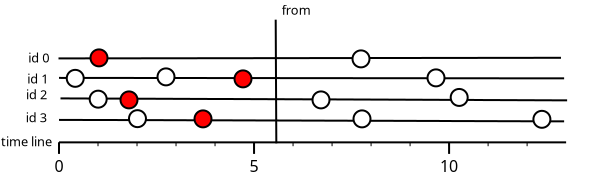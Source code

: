 <?xml version="1.0" encoding="UTF-8"?>
<dia:diagram xmlns:dia="http://www.lysator.liu.se/~alla/dia/">
  <dia:layer name="Фон" visible="true" active="true">
    <dia:group>
      <dia:object type="Standard - Text" version="1" id="O0">
        <dia:attribute name="obj_pos">
          <dia:point val="1.725,9.197"/>
        </dia:attribute>
        <dia:attribute name="obj_bb">
          <dia:rectangle val="1.725,8.557;4.152,9.329"/>
        </dia:attribute>
        <dia:attribute name="text">
          <dia:composite type="text">
            <dia:attribute name="string">
              <dia:string>#time line#</dia:string>
            </dia:attribute>
            <dia:attribute name="font">
              <dia:font family="sans" style="0" name="Helvetica"/>
            </dia:attribute>
            <dia:attribute name="height">
              <dia:real val="0.8"/>
            </dia:attribute>
            <dia:attribute name="pos">
              <dia:point val="1.725,9.197"/>
            </dia:attribute>
            <dia:attribute name="color">
              <dia:color val="#000000"/>
            </dia:attribute>
            <dia:attribute name="alignment">
              <dia:enum val="0"/>
            </dia:attribute>
          </dia:composite>
        </dia:attribute>
        <dia:attribute name="valign">
          <dia:enum val="3"/>
        </dia:attribute>
      </dia:object>
      <dia:object type="chronogram - reference" version="0" id="O1">
        <dia:attribute name="obj_pos">
          <dia:point val="4.625,9.003"/>
        </dia:attribute>
        <dia:attribute name="obj_bb">
          <dia:rectangle val="3.493,8.953;31.114,10.63"/>
        </dia:attribute>
        <dia:attribute name="meta">
          <dia:composite type="dict"/>
        </dia:attribute>
        <dia:attribute name="elem_corner">
          <dia:point val="4.625,9.003"/>
        </dia:attribute>
        <dia:attribute name="elem_width">
          <dia:real val="25.356"/>
        </dia:attribute>
        <dia:attribute name="elem_height">
          <dia:real val="0.577"/>
        </dia:attribute>
        <dia:attribute name="start_time">
          <dia:real val="0"/>
        </dia:attribute>
        <dia:attribute name="end_time">
          <dia:real val="13"/>
        </dia:attribute>
        <dia:attribute name="time_step">
          <dia:real val="5"/>
        </dia:attribute>
        <dia:attribute name="time_lstep">
          <dia:real val="1"/>
        </dia:attribute>
        <dia:attribute name="color">
          <dia:color val="#000000"/>
        </dia:attribute>
        <dia:attribute name="main_lwidth">
          <dia:real val="0.1"/>
        </dia:attribute>
        <dia:attribute name="light_lwidth">
          <dia:real val="0.05"/>
        </dia:attribute>
        <dia:attribute name="font">
          <dia:font family="sans" style="0" name="Helvetica"/>
        </dia:attribute>
        <dia:attribute name="font_size">
          <dia:real val="1"/>
        </dia:attribute>
        <dia:attribute name="font_color">
          <dia:color val="#000000"/>
        </dia:attribute>
      </dia:object>
      <dia:object type="Standard - Line" version="0" id="O2">
        <dia:attribute name="obj_pos">
          <dia:point val="4.625,7.88"/>
        </dia:attribute>
        <dia:attribute name="obj_bb">
          <dia:rectangle val="4.575,7.829;29.931,8.003"/>
        </dia:attribute>
        <dia:attribute name="conn_endpoints">
          <dia:point val="4.625,7.88"/>
          <dia:point val="29.881,7.953"/>
        </dia:attribute>
        <dia:attribute name="numcp">
          <dia:int val="1"/>
        </dia:attribute>
        <dia:attribute name="line_width">
          <dia:real val="0.1"/>
        </dia:attribute>
      </dia:object>
      <dia:object type="Standard - Line" version="0" id="O3">
        <dia:attribute name="obj_pos">
          <dia:point val="4.7,6.805"/>
        </dia:attribute>
        <dia:attribute name="obj_bb">
          <dia:rectangle val="4.65,6.754;30.081,6.953"/>
        </dia:attribute>
        <dia:attribute name="conn_endpoints">
          <dia:point val="4.7,6.805"/>
          <dia:point val="30.031,6.903"/>
        </dia:attribute>
        <dia:attribute name="numcp">
          <dia:int val="1"/>
        </dia:attribute>
        <dia:attribute name="line_width">
          <dia:real val="0.1"/>
        </dia:attribute>
      </dia:object>
      <dia:object type="Standard - Line" version="0" id="O4">
        <dia:attribute name="obj_pos">
          <dia:point val="4.625,5.78"/>
        </dia:attribute>
        <dia:attribute name="obj_bb">
          <dia:rectangle val="4.575,5.73;29.931,5.853"/>
        </dia:attribute>
        <dia:attribute name="conn_endpoints">
          <dia:point val="4.625,5.78"/>
          <dia:point val="29.881,5.803"/>
        </dia:attribute>
        <dia:attribute name="numcp">
          <dia:int val="1"/>
        </dia:attribute>
        <dia:attribute name="line_width">
          <dia:real val="0.1"/>
        </dia:attribute>
      </dia:object>
      <dia:object type="Standard - Line" version="0" id="O5">
        <dia:attribute name="obj_pos">
          <dia:point val="4.6,4.805"/>
        </dia:attribute>
        <dia:attribute name="obj_bb">
          <dia:rectangle val="4.55,4.724;29.774,4.855"/>
        </dia:attribute>
        <dia:attribute name="conn_endpoints">
          <dia:point val="4.6,4.805"/>
          <dia:point val="29.724,4.775"/>
        </dia:attribute>
        <dia:attribute name="numcp">
          <dia:int val="1"/>
        </dia:attribute>
      </dia:object>
      <dia:object type="Standard - Ellipse" version="0" id="O6">
        <dia:attribute name="obj_pos">
          <dia:point val="6.2,4.354"/>
        </dia:attribute>
        <dia:attribute name="obj_bb">
          <dia:rectangle val="6.15,4.304;7.1,5.255"/>
        </dia:attribute>
        <dia:attribute name="elem_corner">
          <dia:point val="6.2,4.354"/>
        </dia:attribute>
        <dia:attribute name="elem_width">
          <dia:real val="0.85"/>
        </dia:attribute>
        <dia:attribute name="elem_height">
          <dia:real val="0.85"/>
        </dia:attribute>
        <dia:attribute name="border_width">
          <dia:real val="0.1"/>
        </dia:attribute>
        <dia:attribute name="inner_color">
          <dia:color val="#ff0000"/>
        </dia:attribute>
        <dia:attribute name="aspect">
          <dia:enum val="2"/>
        </dia:attribute>
      </dia:object>
      <dia:object type="Standard - Ellipse" version="0" id="O7">
        <dia:attribute name="obj_pos">
          <dia:point val="7.7,6.455"/>
        </dia:attribute>
        <dia:attribute name="obj_bb">
          <dia:rectangle val="7.65,6.404;8.6,7.354"/>
        </dia:attribute>
        <dia:attribute name="elem_corner">
          <dia:point val="7.7,6.455"/>
        </dia:attribute>
        <dia:attribute name="elem_width">
          <dia:real val="0.85"/>
        </dia:attribute>
        <dia:attribute name="elem_height">
          <dia:real val="0.85"/>
        </dia:attribute>
        <dia:attribute name="border_width">
          <dia:real val="0.1"/>
        </dia:attribute>
        <dia:attribute name="inner_color">
          <dia:color val="#ff0000"/>
        </dia:attribute>
        <dia:attribute name="aspect">
          <dia:enum val="2"/>
        </dia:attribute>
      </dia:object>
      <dia:object type="Standard - Ellipse" version="0" id="O8">
        <dia:attribute name="obj_pos">
          <dia:point val="9.55,5.304"/>
        </dia:attribute>
        <dia:attribute name="obj_bb">
          <dia:rectangle val="9.5,5.255;10.45,6.205"/>
        </dia:attribute>
        <dia:attribute name="elem_corner">
          <dia:point val="9.55,5.304"/>
        </dia:attribute>
        <dia:attribute name="elem_width">
          <dia:real val="0.85"/>
        </dia:attribute>
        <dia:attribute name="elem_height">
          <dia:real val="0.85"/>
        </dia:attribute>
        <dia:attribute name="border_width">
          <dia:real val="0.1"/>
        </dia:attribute>
        <dia:attribute name="aspect">
          <dia:enum val="2"/>
        </dia:attribute>
      </dia:object>
      <dia:object type="Standard - Ellipse" version="0" id="O9">
        <dia:attribute name="obj_pos">
          <dia:point val="11.4,7.404"/>
        </dia:attribute>
        <dia:attribute name="obj_bb">
          <dia:rectangle val="11.35,7.354;12.3,8.305"/>
        </dia:attribute>
        <dia:attribute name="elem_corner">
          <dia:point val="11.4,7.404"/>
        </dia:attribute>
        <dia:attribute name="elem_width">
          <dia:real val="0.85"/>
        </dia:attribute>
        <dia:attribute name="elem_height">
          <dia:real val="0.85"/>
        </dia:attribute>
        <dia:attribute name="border_width">
          <dia:real val="0.1"/>
        </dia:attribute>
        <dia:attribute name="inner_color">
          <dia:color val="#ff0000"/>
        </dia:attribute>
        <dia:attribute name="aspect">
          <dia:enum val="2"/>
        </dia:attribute>
      </dia:object>
      <dia:object type="Standard - Ellipse" version="0" id="O10">
        <dia:attribute name="obj_pos">
          <dia:point val="13.4,5.404"/>
        </dia:attribute>
        <dia:attribute name="obj_bb">
          <dia:rectangle val="13.35,5.354;14.3,6.304"/>
        </dia:attribute>
        <dia:attribute name="elem_corner">
          <dia:point val="13.4,5.404"/>
        </dia:attribute>
        <dia:attribute name="elem_width">
          <dia:real val="0.85"/>
        </dia:attribute>
        <dia:attribute name="elem_height">
          <dia:real val="0.85"/>
        </dia:attribute>
        <dia:attribute name="border_width">
          <dia:real val="0.1"/>
        </dia:attribute>
        <dia:attribute name="inner_color">
          <dia:color val="#ff0000"/>
        </dia:attribute>
        <dia:attribute name="aspect">
          <dia:enum val="2"/>
        </dia:attribute>
      </dia:object>
      <dia:object type="Standard - Ellipse" version="0" id="O11">
        <dia:attribute name="obj_pos">
          <dia:point val="19.3,4.404"/>
        </dia:attribute>
        <dia:attribute name="obj_bb">
          <dia:rectangle val="19.25,4.354;20.2,5.304"/>
        </dia:attribute>
        <dia:attribute name="elem_corner">
          <dia:point val="19.3,4.404"/>
        </dia:attribute>
        <dia:attribute name="elem_width">
          <dia:real val="0.85"/>
        </dia:attribute>
        <dia:attribute name="elem_height">
          <dia:real val="0.85"/>
        </dia:attribute>
        <dia:attribute name="border_width">
          <dia:real val="0.1"/>
        </dia:attribute>
        <dia:attribute name="aspect">
          <dia:enum val="2"/>
        </dia:attribute>
      </dia:object>
      <dia:object type="Standard - Ellipse" version="0" id="O12">
        <dia:attribute name="obj_pos">
          <dia:point val="17.3,6.455"/>
        </dia:attribute>
        <dia:attribute name="obj_bb">
          <dia:rectangle val="17.25,6.404;18.2,7.354"/>
        </dia:attribute>
        <dia:attribute name="elem_corner">
          <dia:point val="17.3,6.455"/>
        </dia:attribute>
        <dia:attribute name="elem_width">
          <dia:real val="0.85"/>
        </dia:attribute>
        <dia:attribute name="elem_height">
          <dia:real val="0.85"/>
        </dia:attribute>
        <dia:attribute name="border_width">
          <dia:real val="0.1"/>
        </dia:attribute>
        <dia:attribute name="aspect">
          <dia:enum val="2"/>
        </dia:attribute>
      </dia:object>
      <dia:object type="Standard - Ellipse" version="0" id="O13">
        <dia:attribute name="obj_pos">
          <dia:point val="19.35,7.404"/>
        </dia:attribute>
        <dia:attribute name="obj_bb">
          <dia:rectangle val="19.3,7.354;20.25,8.305"/>
        </dia:attribute>
        <dia:attribute name="elem_corner">
          <dia:point val="19.35,7.404"/>
        </dia:attribute>
        <dia:attribute name="elem_width">
          <dia:real val="0.85"/>
        </dia:attribute>
        <dia:attribute name="elem_height">
          <dia:real val="0.85"/>
        </dia:attribute>
        <dia:attribute name="border_width">
          <dia:real val="0.1"/>
        </dia:attribute>
        <dia:attribute name="aspect">
          <dia:enum val="2"/>
        </dia:attribute>
      </dia:object>
      <dia:object type="Standard - Ellipse" version="0" id="O14">
        <dia:attribute name="obj_pos">
          <dia:point val="23.05,5.354"/>
        </dia:attribute>
        <dia:attribute name="obj_bb">
          <dia:rectangle val="23.0,5.304;23.95,6.255"/>
        </dia:attribute>
        <dia:attribute name="elem_corner">
          <dia:point val="23.05,5.354"/>
        </dia:attribute>
        <dia:attribute name="elem_width">
          <dia:real val="0.85"/>
        </dia:attribute>
        <dia:attribute name="elem_height">
          <dia:real val="0.85"/>
        </dia:attribute>
        <dia:attribute name="border_width">
          <dia:real val="0.1"/>
        </dia:attribute>
        <dia:attribute name="aspect">
          <dia:enum val="2"/>
        </dia:attribute>
      </dia:object>
      <dia:object type="Standard - Line" version="0" id="O15">
        <dia:attribute name="obj_pos">
          <dia:point val="15.46,2.868"/>
        </dia:attribute>
        <dia:attribute name="obj_bb">
          <dia:rectangle val="15.409,2.818;15.541,9.1"/>
        </dia:attribute>
        <dia:attribute name="conn_endpoints">
          <dia:point val="15.46,2.868"/>
          <dia:point val="15.491,9.05"/>
        </dia:attribute>
        <dia:attribute name="numcp">
          <dia:int val="1"/>
        </dia:attribute>
      </dia:object>
      <dia:object type="Standard - Ellipse" version="0" id="O16">
        <dia:attribute name="obj_pos">
          <dia:point val="5.012,5.377"/>
        </dia:attribute>
        <dia:attribute name="obj_bb">
          <dia:rectangle val="4.962,5.327;5.912,6.277"/>
        </dia:attribute>
        <dia:attribute name="elem_corner">
          <dia:point val="5.012,5.377"/>
        </dia:attribute>
        <dia:attribute name="elem_width">
          <dia:real val="0.85"/>
        </dia:attribute>
        <dia:attribute name="elem_height">
          <dia:real val="0.85"/>
        </dia:attribute>
        <dia:attribute name="border_width">
          <dia:real val="0.1"/>
        </dia:attribute>
        <dia:attribute name="aspect">
          <dia:enum val="2"/>
        </dia:attribute>
      </dia:object>
      <dia:object type="Standard - Ellipse" version="0" id="O17">
        <dia:attribute name="obj_pos">
          <dia:point val="8.124,7.393"/>
        </dia:attribute>
        <dia:attribute name="obj_bb">
          <dia:rectangle val="8.074,7.343;9.024,8.293"/>
        </dia:attribute>
        <dia:attribute name="elem_corner">
          <dia:point val="8.124,7.393"/>
        </dia:attribute>
        <dia:attribute name="elem_width">
          <dia:real val="0.85"/>
        </dia:attribute>
        <dia:attribute name="elem_height">
          <dia:real val="0.85"/>
        </dia:attribute>
        <dia:attribute name="border_width">
          <dia:real val="0.1"/>
        </dia:attribute>
        <dia:attribute name="aspect">
          <dia:enum val="2"/>
        </dia:attribute>
      </dia:object>
      <dia:object type="Standard - Ellipse" version="0" id="O18">
        <dia:attribute name="obj_pos">
          <dia:point val="24.21,6.332"/>
        </dia:attribute>
        <dia:attribute name="obj_bb">
          <dia:rectangle val="24.16,6.282;25.11,7.232"/>
        </dia:attribute>
        <dia:attribute name="elem_corner">
          <dia:point val="24.21,6.332"/>
        </dia:attribute>
        <dia:attribute name="elem_width">
          <dia:real val="0.85"/>
        </dia:attribute>
        <dia:attribute name="elem_height">
          <dia:real val="0.85"/>
        </dia:attribute>
        <dia:attribute name="border_width">
          <dia:real val="0.1"/>
        </dia:attribute>
        <dia:attribute name="aspect">
          <dia:enum val="2"/>
        </dia:attribute>
      </dia:object>
      <dia:object type="Standard - Ellipse" version="0" id="O19">
        <dia:attribute name="obj_pos">
          <dia:point val="6.159,6.418"/>
        </dia:attribute>
        <dia:attribute name="obj_bb">
          <dia:rectangle val="6.109,6.368;7.059,7.318"/>
        </dia:attribute>
        <dia:attribute name="elem_corner">
          <dia:point val="6.159,6.418"/>
        </dia:attribute>
        <dia:attribute name="elem_width">
          <dia:real val="0.85"/>
        </dia:attribute>
        <dia:attribute name="elem_height">
          <dia:real val="0.85"/>
        </dia:attribute>
        <dia:attribute name="border_width">
          <dia:real val="0.1"/>
        </dia:attribute>
        <dia:attribute name="aspect">
          <dia:enum val="2"/>
        </dia:attribute>
      </dia:object>
      <dia:object type="Standard - Ellipse" version="0" id="O20">
        <dia:attribute name="obj_pos">
          <dia:point val="28.345,7.426"/>
        </dia:attribute>
        <dia:attribute name="obj_bb">
          <dia:rectangle val="28.295,7.376;29.245,8.326"/>
        </dia:attribute>
        <dia:attribute name="elem_corner">
          <dia:point val="28.345,7.426"/>
        </dia:attribute>
        <dia:attribute name="elem_width">
          <dia:real val="0.85"/>
        </dia:attribute>
        <dia:attribute name="elem_height">
          <dia:real val="0.85"/>
        </dia:attribute>
        <dia:attribute name="border_width">
          <dia:real val="0.1"/>
        </dia:attribute>
        <dia:attribute name="aspect">
          <dia:enum val="2"/>
        </dia:attribute>
      </dia:object>
      <dia:object type="Standard - Text" version="1" id="O21">
        <dia:attribute name="obj_pos">
          <dia:point val="15.761,2.62"/>
        </dia:attribute>
        <dia:attribute name="obj_bb">
          <dia:rectangle val="15.761,1.98;17.081,2.753"/>
        </dia:attribute>
        <dia:attribute name="text">
          <dia:composite type="text">
            <dia:attribute name="string">
              <dia:string>#from#</dia:string>
            </dia:attribute>
            <dia:attribute name="font">
              <dia:font family="sans" style="0" name="Helvetica"/>
            </dia:attribute>
            <dia:attribute name="height">
              <dia:real val="0.8"/>
            </dia:attribute>
            <dia:attribute name="pos">
              <dia:point val="15.761,2.62"/>
            </dia:attribute>
            <dia:attribute name="color">
              <dia:color val="#000000"/>
            </dia:attribute>
            <dia:attribute name="alignment">
              <dia:enum val="0"/>
            </dia:attribute>
          </dia:composite>
        </dia:attribute>
        <dia:attribute name="valign">
          <dia:enum val="3"/>
        </dia:attribute>
      </dia:object>
      <dia:object type="Standard - Text" version="1" id="O22">
        <dia:attribute name="obj_pos">
          <dia:point val="2.962,7.995"/>
        </dia:attribute>
        <dia:attribute name="obj_bb">
          <dia:rectangle val="2.962,7.354;4.015,8.127"/>
        </dia:attribute>
        <dia:attribute name="text">
          <dia:composite type="text">
            <dia:attribute name="string">
              <dia:string>#id 3#</dia:string>
            </dia:attribute>
            <dia:attribute name="font">
              <dia:font family="sans" style="0" name="Helvetica"/>
            </dia:attribute>
            <dia:attribute name="height">
              <dia:real val="0.8"/>
            </dia:attribute>
            <dia:attribute name="pos">
              <dia:point val="2.962,7.995"/>
            </dia:attribute>
            <dia:attribute name="color">
              <dia:color val="#000000"/>
            </dia:attribute>
            <dia:attribute name="alignment">
              <dia:enum val="0"/>
            </dia:attribute>
          </dia:composite>
        </dia:attribute>
        <dia:attribute name="valign">
          <dia:enum val="3"/>
        </dia:attribute>
      </dia:object>
      <dia:object type="Standard - Text" version="1" id="O23">
        <dia:attribute name="obj_pos">
          <dia:point val="2.98,6.849"/>
        </dia:attribute>
        <dia:attribute name="obj_bb">
          <dia:rectangle val="2.98,6.209;4.033,6.982"/>
        </dia:attribute>
        <dia:attribute name="text">
          <dia:composite type="text">
            <dia:attribute name="string">
              <dia:string>#id 2#</dia:string>
            </dia:attribute>
            <dia:attribute name="font">
              <dia:font family="sans" style="0" name="Helvetica"/>
            </dia:attribute>
            <dia:attribute name="height">
              <dia:real val="0.8"/>
            </dia:attribute>
            <dia:attribute name="pos">
              <dia:point val="2.98,6.849"/>
            </dia:attribute>
            <dia:attribute name="color">
              <dia:color val="#000000"/>
            </dia:attribute>
            <dia:attribute name="alignment">
              <dia:enum val="0"/>
            </dia:attribute>
          </dia:composite>
        </dia:attribute>
        <dia:attribute name="valign">
          <dia:enum val="3"/>
        </dia:attribute>
      </dia:object>
      <dia:object type="Standard - Text" version="1" id="O24">
        <dia:attribute name="obj_pos">
          <dia:point val="3.033,6.054"/>
        </dia:attribute>
        <dia:attribute name="obj_bb">
          <dia:rectangle val="3.033,5.414;4.086,6.186"/>
        </dia:attribute>
        <dia:attribute name="text">
          <dia:composite type="text">
            <dia:attribute name="string">
              <dia:string>#id 1#</dia:string>
            </dia:attribute>
            <dia:attribute name="font">
              <dia:font family="sans" style="0" name="Helvetica"/>
            </dia:attribute>
            <dia:attribute name="height">
              <dia:real val="0.8"/>
            </dia:attribute>
            <dia:attribute name="pos">
              <dia:point val="3.033,6.054"/>
            </dia:attribute>
            <dia:attribute name="color">
              <dia:color val="#000000"/>
            </dia:attribute>
            <dia:attribute name="alignment">
              <dia:enum val="0"/>
            </dia:attribute>
          </dia:composite>
        </dia:attribute>
        <dia:attribute name="valign">
          <dia:enum val="3"/>
        </dia:attribute>
      </dia:object>
      <dia:object type="Standard - Text" version="1" id="O25">
        <dia:attribute name="obj_pos">
          <dia:point val="3.086,5.011"/>
        </dia:attribute>
        <dia:attribute name="obj_bb">
          <dia:rectangle val="3.086,4.371;4.139,5.143"/>
        </dia:attribute>
        <dia:attribute name="text">
          <dia:composite type="text">
            <dia:attribute name="string">
              <dia:string>#id 0#</dia:string>
            </dia:attribute>
            <dia:attribute name="font">
              <dia:font family="sans" style="0" name="Helvetica"/>
            </dia:attribute>
            <dia:attribute name="height">
              <dia:real val="0.8"/>
            </dia:attribute>
            <dia:attribute name="pos">
              <dia:point val="3.086,5.011"/>
            </dia:attribute>
            <dia:attribute name="color">
              <dia:color val="#000000"/>
            </dia:attribute>
            <dia:attribute name="alignment">
              <dia:enum val="0"/>
            </dia:attribute>
          </dia:composite>
        </dia:attribute>
        <dia:attribute name="valign">
          <dia:enum val="3"/>
        </dia:attribute>
      </dia:object>
    </dia:group>
  </dia:layer>
</dia:diagram>
